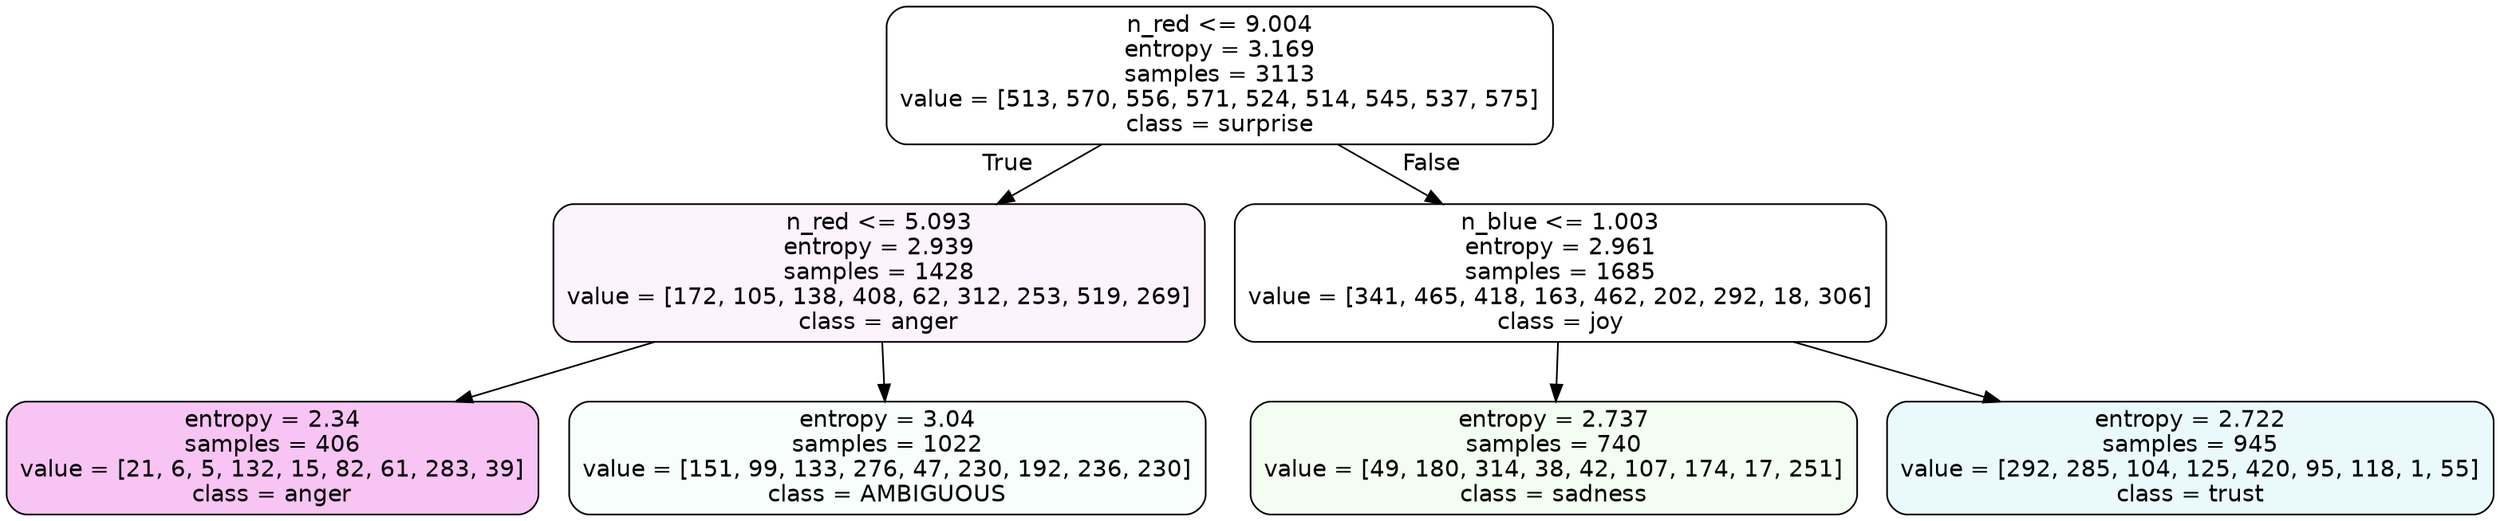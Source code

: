 digraph Tree {
node [shape=box, style="filled, rounded", color="black", fontname=helvetica] ;
edge [fontname=helvetica] ;
0 [label="n_red <= 9.004\nentropy = 3.169\nsamples = 3113\nvalue = [513, 570, 556, 571, 524, 514, 545, 537, 575]\nclass = surprise", fillcolor="#e5396400"] ;
1 [label="n_red <= 5.093\nentropy = 2.939\nsamples = 1428\nvalue = [172, 105, 138, 408, 62, 312, 253, 519, 269]\nclass = anger", fillcolor="#e539d70f"] ;
0 -> 1 [labeldistance=2.5, labelangle=45, headlabel="True"] ;
2 [label="entropy = 2.34\nsamples = 406\nvalue = [21, 6, 5, 132, 15, 82, 61, 283, 39]\nclass = anger", fillcolor="#e539d74b"] ;
1 -> 2 ;
3 [label="entropy = 3.04\nsamples = 1022\nvalue = [151, 99, 133, 276, 47, 230, 192, 236, 230]\nclass = AMBIGUOUS", fillcolor="#39e58108"] ;
1 -> 3 ;
4 [label="n_blue <= 1.003\nentropy = 2.961\nsamples = 1685\nvalue = [341, 465, 418, 163, 462, 202, 292, 18, 306]\nclass = joy", fillcolor="#d7e53900"] ;
0 -> 4 [labeldistance=2.5, labelangle=-45, headlabel="False"] ;
5 [label="entropy = 2.737\nsamples = 740\nvalue = [49, 180, 314, 38, 42, 107, 174, 17, 251]\nclass = sadness", fillcolor="#64e53911"] ;
4 -> 5 ;
6 [label="entropy = 2.722\nsamples = 945\nvalue = [292, 285, 104, 125, 420, 95, 118, 1, 55]\nclass = trust", fillcolor="#39d7e51b"] ;
4 -> 6 ;
}